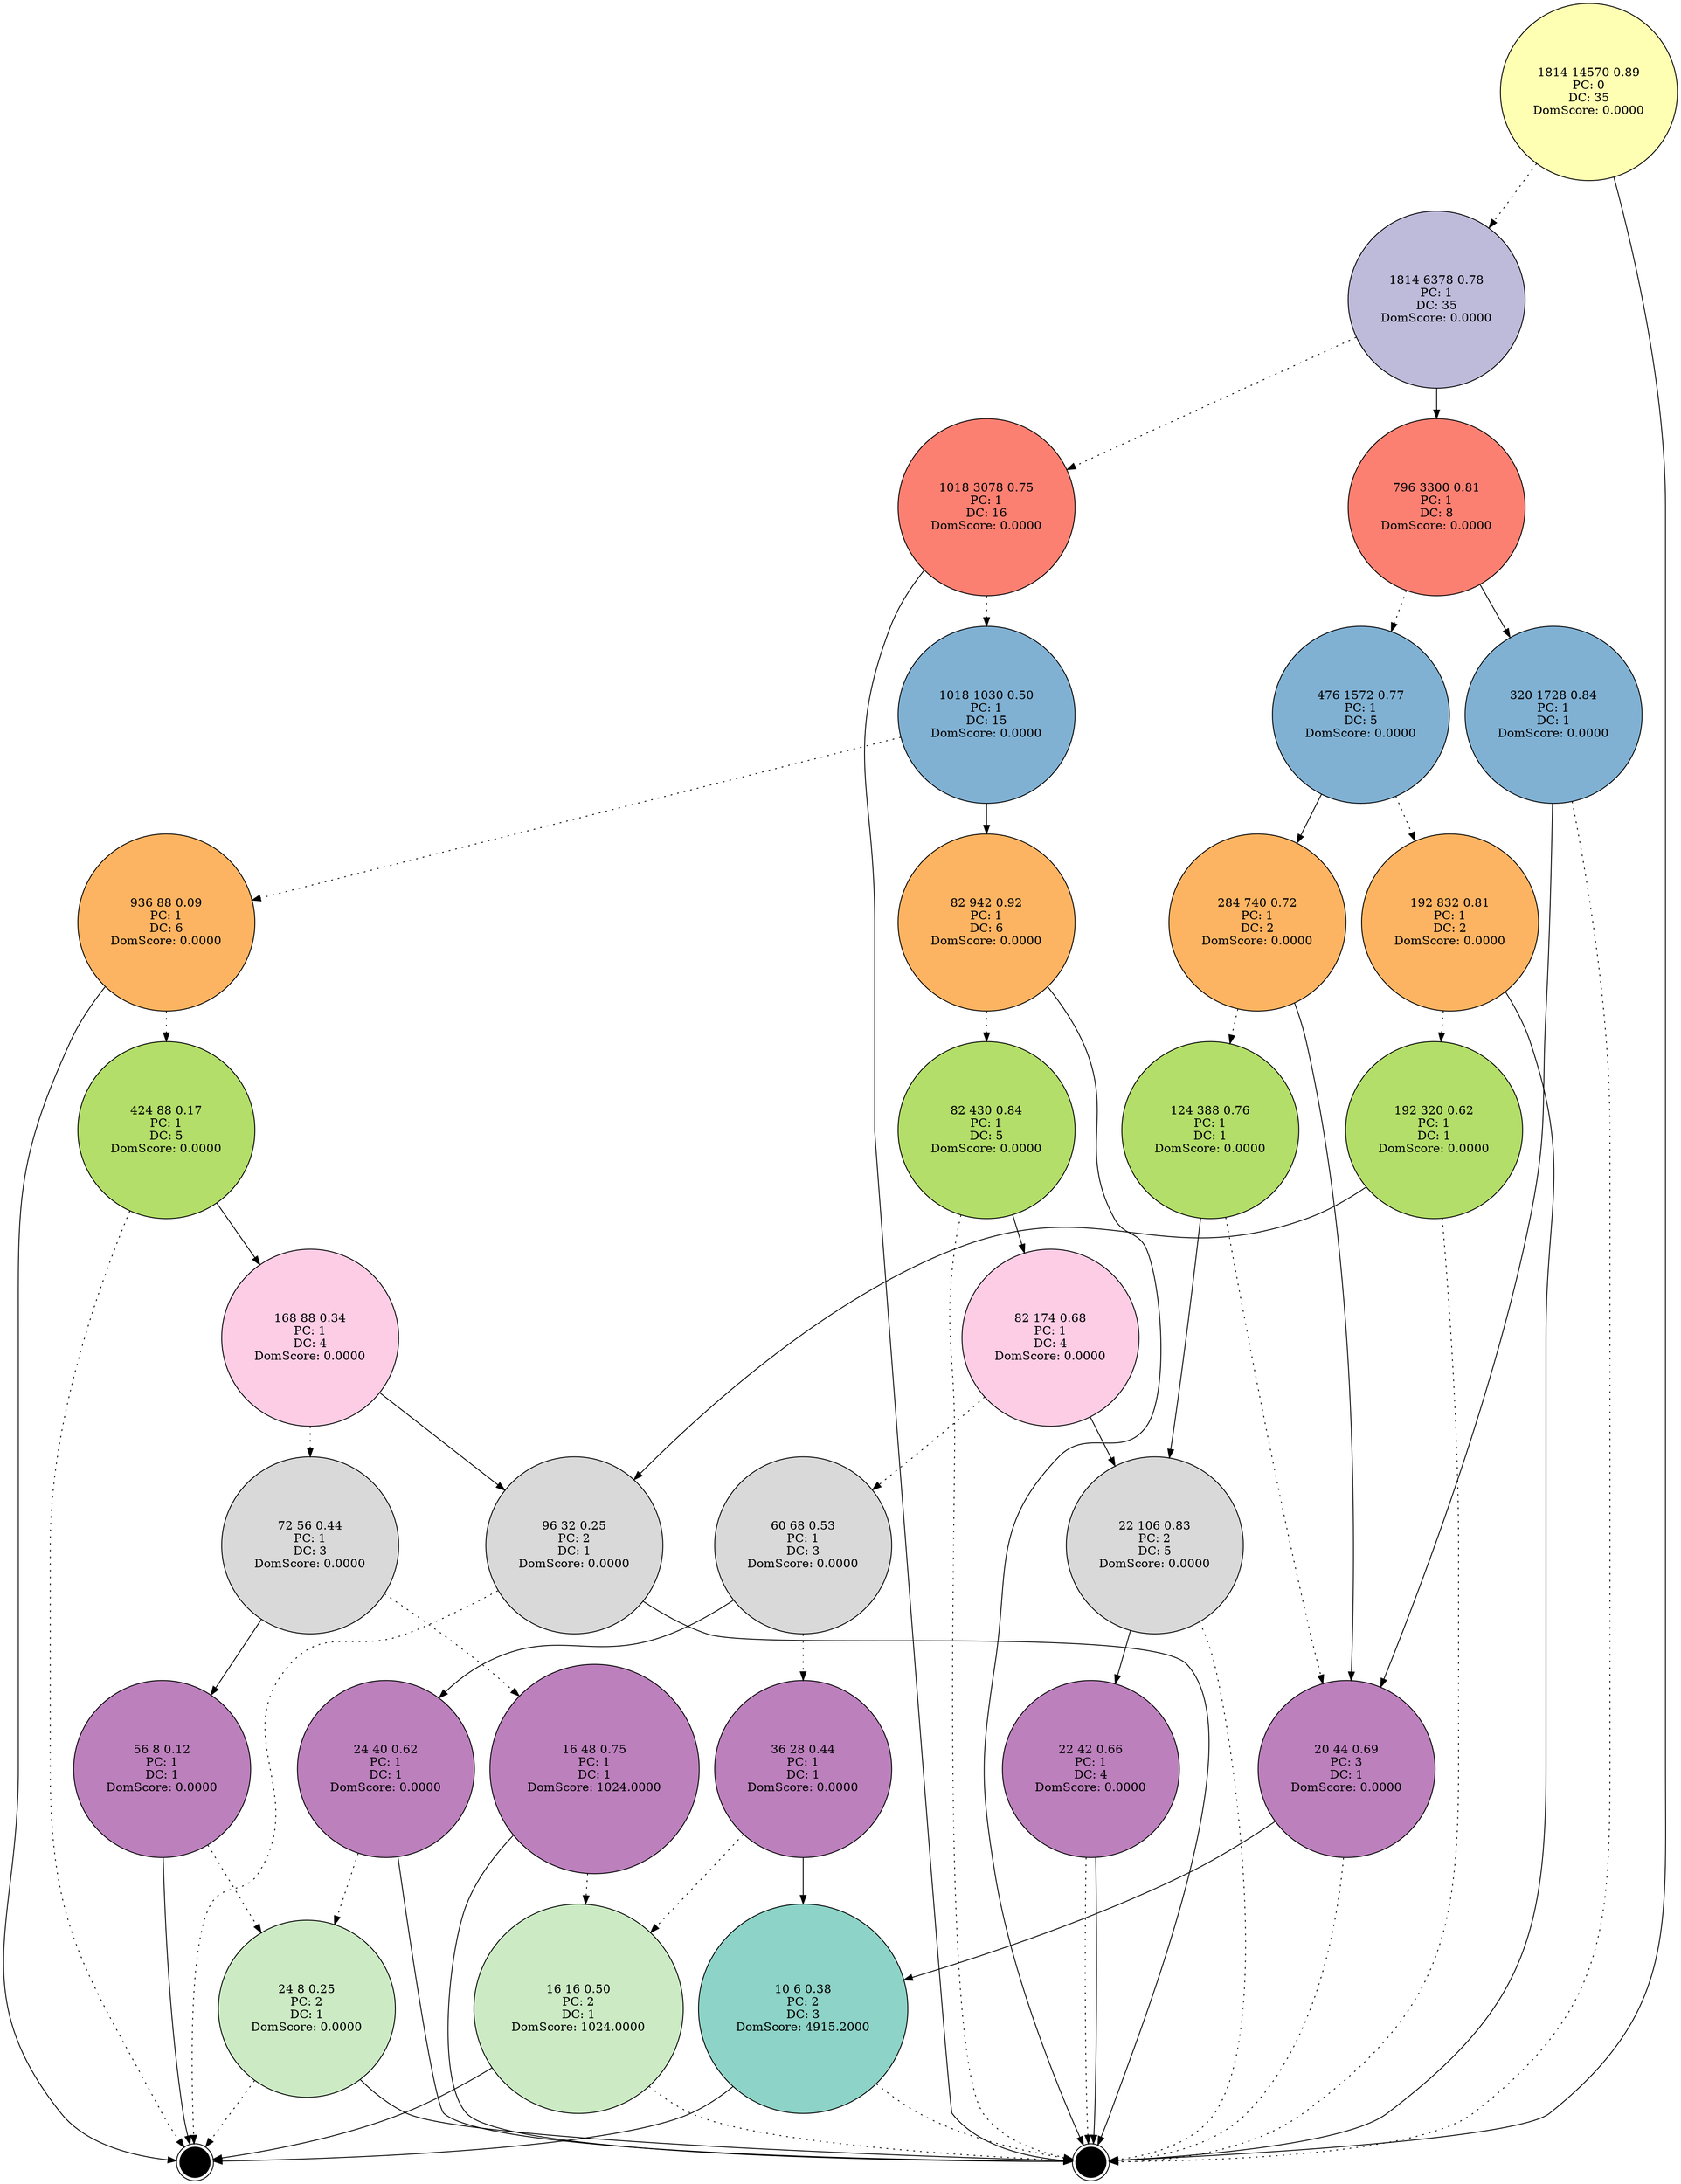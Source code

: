 digraph "" {
		node [colorscheme=set312,
		label="\N",
		shape=circle,
		style=filled
		];
{
graph [rank=same];
127	[fillcolor=2, label="1814 14570 0.89
PC: 0
DC: 35
DomScore: 0.0000", rank=1];
}
{
graph [rank=same];
126	[fillcolor=3, label="1814 6378 0.78
PC: 1
DC: 35
DomScore: 0.0000", rank=2];
}
{
graph [rank=same];
125	[fillcolor=4, label="1018 3078 0.75
PC: 1
DC: 16
DomScore: 0.0000", rank=3];
109	[fillcolor=4, label="796 3300 0.81
PC: 1
DC: 8
DomScore: 0.0000", rank=3];
}
{
graph [rank=same];
124	[fillcolor=5, label="1018 1030 0.50
PC: 1
DC: 15
DomScore: 0.0000", rank=4];
96	[fillcolor=5, label="320 1728 0.84
PC: 1
DC: 1
DomScore: 0.0000", rank=4];
108	[fillcolor=5, label="476 1572 0.77
PC: 1
DC: 5
DomScore: 0.0000", rank=4];
}
{
graph [rank=same];
104	[fillcolor=6, label="284 740 0.72
PC: 1
DC: 2
DomScore: 0.0000", rank=5];
123	[fillcolor=6, label="936 88 0.09
PC: 1
DC: 6
DomScore: 0.0000", rank=5];
117	[fillcolor=6, label="82 942 0.92
PC: 1
DC: 6
DomScore: 0.0000", rank=5];
107	[fillcolor=6, label="192 832 0.81
PC: 1
DC: 2
DomScore: 0.0000", rank=5];
}
{
graph [rank=same];
116	[fillcolor=7, label="82 430 0.84
PC: 1
DC: 5
DomScore: 0.0000", rank=6];
122	[fillcolor=7, label="424 88 0.17
PC: 1
DC: 5
DomScore: 0.0000", rank=6];
103	[fillcolor=7, label="124 388 0.76
PC: 1
DC: 1
DomScore: 0.0000", rank=6];
106	[fillcolor=7, label="192 320 0.62
PC: 1
DC: 1
DomScore: 0.0000", rank=6];
}
{
graph [rank=same];
115	[fillcolor=8, label="82 174 0.68
PC: 1
DC: 4
DomScore: 0.0000", rank=7];
121	[fillcolor=8, label="168 88 0.34
PC: 1
DC: 4
DomScore: 0.0000", rank=7];
}
{
graph [rank=same];
105	[fillcolor=9, label="96 32 0.25
PC: 2
DC: 1
DomScore: 0.0000", rank=8];
114	[fillcolor=9, label="60 68 0.53
PC: 1
DC: 3
DomScore: 0.0000", rank=8];
102	[fillcolor=9, label="22 106 0.83
PC: 2
DC: 5
DomScore: 0.0000", rank=8];
120	[fillcolor=9, label="72 56 0.44
PC: 1
DC: 3
DomScore: 0.0000", rank=8];
}
{
graph [rank=same];
119	[fillcolor=10, label="16 48 0.75
PC: 1
DC: 1
DomScore: 1024.0000", rank=9];
95	[fillcolor=10, label="20 44 0.69
PC: 3
DC: 1
DomScore: 0.0000", rank=9];
101	[fillcolor=10, label="22 42 0.66
PC: 1
DC: 4
DomScore: 0.0000", rank=9];
118	[fillcolor=10, label="56 8 0.12
PC: 1
DC: 1
DomScore: 0.0000", rank=9];
113	[fillcolor=10, label="36 28 0.44
PC: 1
DC: 1
DomScore: 0.0000", rank=9];
111	[fillcolor=10, label="24 40 0.62
PC: 1
DC: 1
DomScore: 0.0000", rank=9];
}
{
graph [rank=same];
112	[fillcolor=11, label="16 16 0.50
PC: 2
DC: 1
DomScore: 1024.0000", rank=10];
110	[fillcolor=11, label="24 8 0.25
PC: 2
DC: 1
DomScore: 0.0000", rank=10];
}
{
graph [rank=same];
94	[fillcolor=1, label="10 6 0.38
PC: 2
DC: 3
DomScore: 4915.2000", rank=11];
}
0	 [fillcolor=White, label=F, rank=None, shape=doublecircle];
1	 [fillcolor=White, label=T, rank=None, shape=doublecircle];
127 -> 126 		[style=dotted];
127 -> 1
108 -> 107 		[style=dotted];
108 -> 104
110 -> 0 		[style=dotted];
110 -> 1
112 -> 1 		[style=dotted];
112 -> 0
106 -> 1 		[style=dotted];
106 -> 105
103 -> 95 		[style=dotted];
103 -> 102
94 -> 1 		[style=dotted];
94 -> 0
120 -> 119 		[style=dotted];
120 -> 118
107 -> 106 		[style=dotted];
107 -> 1
122 -> 0 		[style=dotted];
122 -> 121
111 -> 110 		[style=dotted];
111 -> 1
121 -> 120 		[style=dotted];
121 -> 105
102 -> 1 		[style=dotted];
102 -> 101
117 -> 116 		[style=dotted];
117 -> 1
109 -> 108 		[style=dotted];
109 -> 96
115 -> 114 		[style=dotted];
115 -> 102
116 -> 1 		[style=dotted];
116 -> 115
114 -> 113 		[style=dotted];
114 -> 111
113 -> 112 		[style=dotted];
113 -> 94
118 -> 110 		[style=dotted];
118 -> 0
101 -> 1 		[style=dotted];
101 -> 1
126 -> 125 		[style=dotted];
126 -> 109
125 -> 124 		[style=dotted];
125 -> 1
96 -> 1 		[style=dotted];
96 -> 95
95 -> 1 		[style=dotted];
95 -> 94
124 -> 123 		[style=dotted];
124 -> 117
123 -> 122 		[style=dotted];
123 -> 0
104 -> 103 		[style=dotted];
104 -> 95
119 -> 112 		[style=dotted];
119 -> 1
105 -> 0 		[style=dotted];
105 -> 1
}